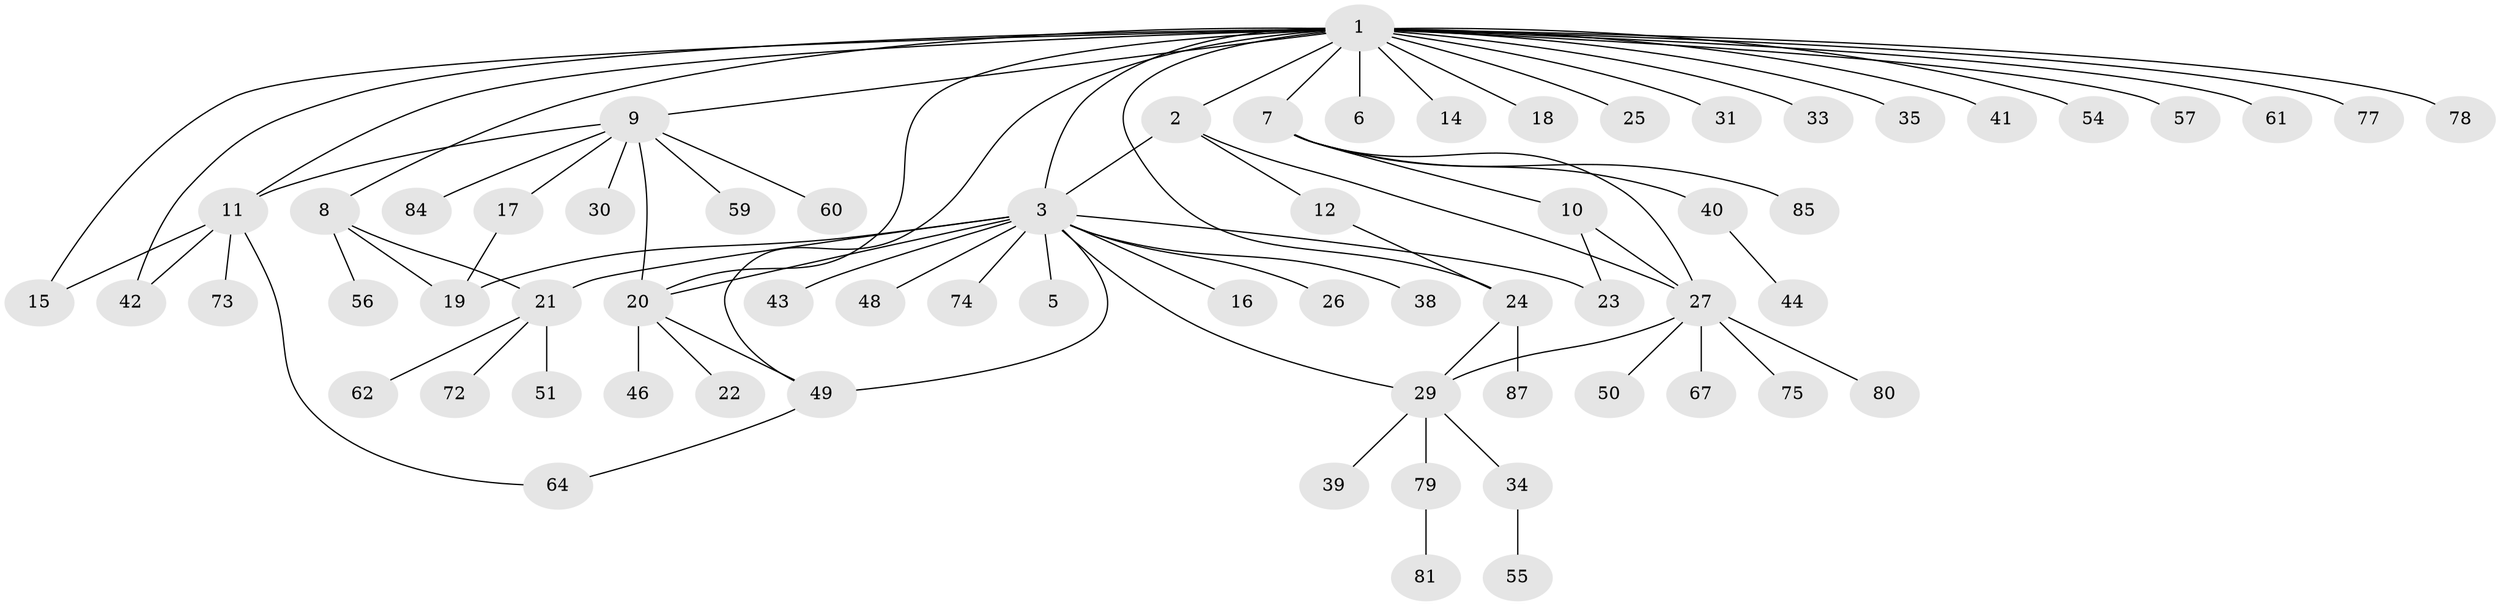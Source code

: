// original degree distribution, {22: 0.011494252873563218, 4: 0.06896551724137931, 15: 0.011494252873563218, 10: 0.011494252873563218, 2: 0.22988505747126436, 1: 0.5057471264367817, 5: 0.034482758620689655, 8: 0.011494252873563218, 7: 0.022988505747126436, 3: 0.06896551724137931, 6: 0.022988505747126436}
// Generated by graph-tools (version 1.1) at 2025/11/02/27/25 16:11:13]
// undirected, 65 vertices, 82 edges
graph export_dot {
graph [start="1"]
  node [color=gray90,style=filled];
  1 [super="+32"];
  2;
  3 [super="+4"];
  5 [super="+63"];
  6;
  7;
  8 [super="+52"];
  9 [super="+36"];
  10 [super="+53"];
  11 [super="+13"];
  12 [super="+66"];
  14;
  15 [super="+70"];
  16 [super="+28"];
  17;
  18;
  19 [super="+68"];
  20;
  21 [super="+45"];
  22;
  23 [super="+86"];
  24 [super="+37"];
  25;
  26 [super="+69"];
  27 [super="+47"];
  29 [super="+65"];
  30;
  31;
  33;
  34;
  35 [super="+58"];
  38;
  39;
  40 [super="+82"];
  41;
  42;
  43;
  44;
  46 [super="+76"];
  48;
  49 [super="+83"];
  50;
  51;
  54;
  55;
  56;
  57;
  59;
  60;
  61;
  62 [super="+71"];
  64;
  67;
  72;
  73;
  74;
  75;
  77;
  78;
  79;
  80;
  81;
  84;
  85;
  87;
  1 -- 2;
  1 -- 3;
  1 -- 6;
  1 -- 7;
  1 -- 8;
  1 -- 9;
  1 -- 14;
  1 -- 15;
  1 -- 18;
  1 -- 20;
  1 -- 24;
  1 -- 25;
  1 -- 31;
  1 -- 33;
  1 -- 41;
  1 -- 49;
  1 -- 57;
  1 -- 61;
  1 -- 77;
  1 -- 78;
  1 -- 35;
  1 -- 54;
  1 -- 42;
  1 -- 11 [weight=2];
  2 -- 12;
  2 -- 3;
  2 -- 27;
  3 -- 5 [weight=2];
  3 -- 16;
  3 -- 19 [weight=2];
  3 -- 20 [weight=2];
  3 -- 21;
  3 -- 23;
  3 -- 29;
  3 -- 48;
  3 -- 74;
  3 -- 49;
  3 -- 38;
  3 -- 43;
  3 -- 26 [weight=2];
  7 -- 10;
  7 -- 27;
  7 -- 40;
  7 -- 85;
  8 -- 19;
  8 -- 56;
  8 -- 21;
  9 -- 11;
  9 -- 17;
  9 -- 20;
  9 -- 30;
  9 -- 59;
  9 -- 60;
  9 -- 84;
  10 -- 23;
  10 -- 27;
  11 -- 42;
  11 -- 64;
  11 -- 73;
  11 -- 15;
  12 -- 24;
  17 -- 19;
  20 -- 22;
  20 -- 46;
  20 -- 49;
  21 -- 62;
  21 -- 72;
  21 -- 51;
  24 -- 29;
  24 -- 87;
  27 -- 29;
  27 -- 75;
  27 -- 80;
  27 -- 50;
  27 -- 67;
  29 -- 34;
  29 -- 39;
  29 -- 79;
  34 -- 55;
  40 -- 44;
  49 -- 64;
  79 -- 81;
}
